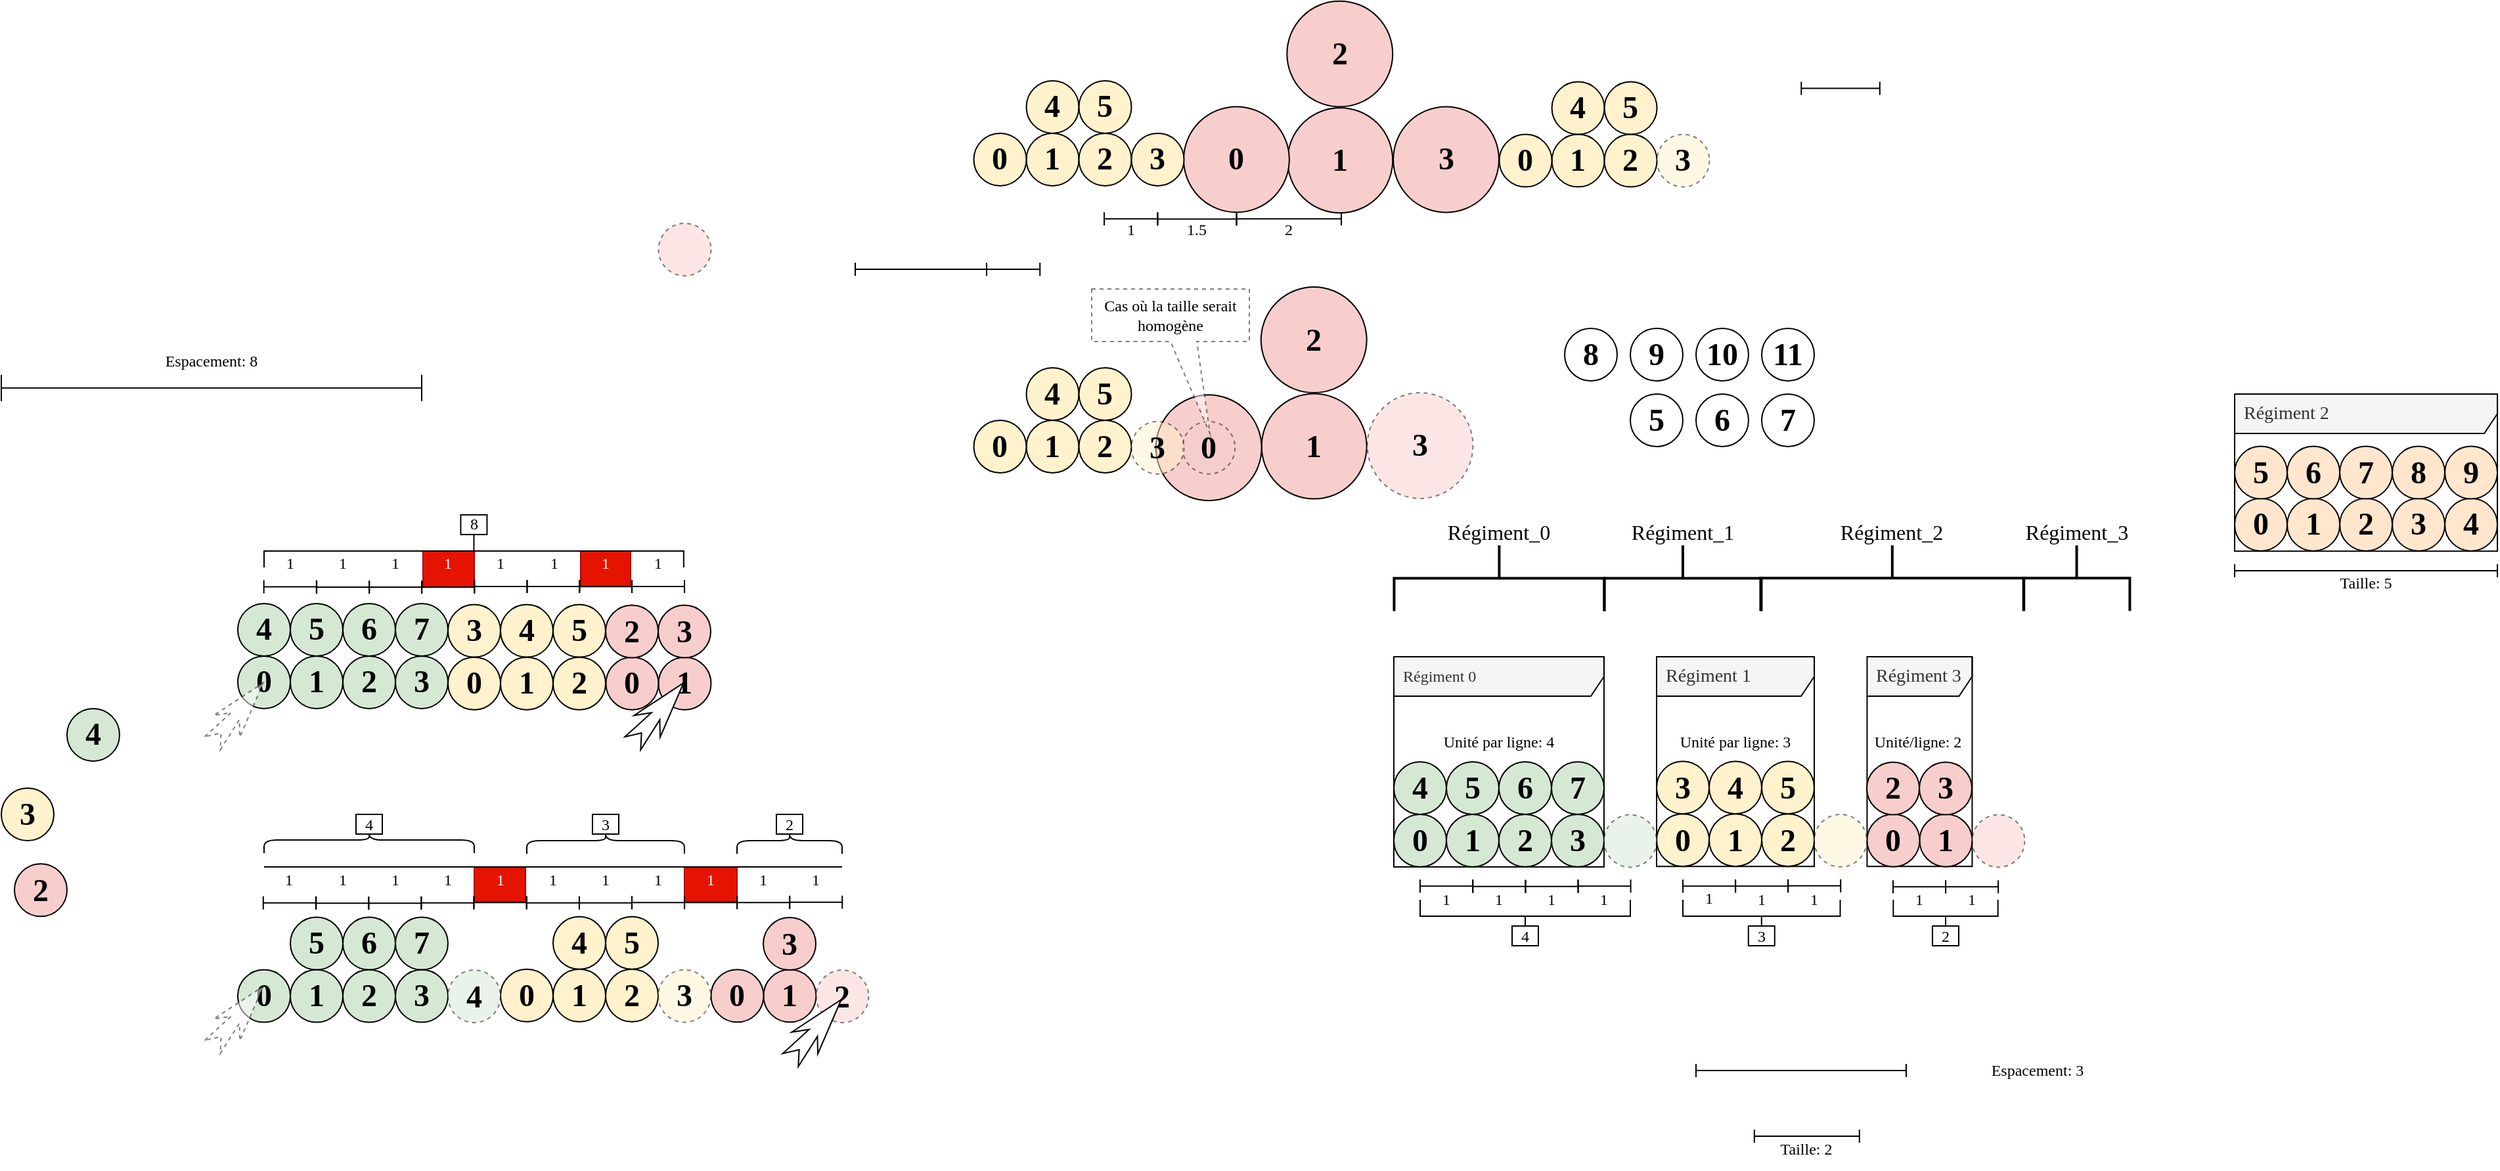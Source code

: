 <mxfile>
    <diagram id="yxOAPe7GlVXFEoh2QZEE" name="Page-1">
        <mxGraphModel dx="2545" dy="2754" grid="1" gridSize="10" guides="1" tooltips="1" connect="1" arrows="1" fold="1" page="1" pageScale="1" pageWidth="1920" pageHeight="1200" math="0" shadow="0">
            <root>
                <mxCell id="0"/>
                <mxCell id="52" value="Frame" style="" parent="0"/>
                <mxCell id="64" value="Régiment 0" style="shape=umlFrame;whiteSpace=wrap;html=1;width=250;height=30;boundedLbl=1;verticalAlign=middle;align=left;spacingLeft=5;fontFamily=Times New Roman;fontSize=12;strokeColor=#000000;fillColor=#f5f5f5;fontColor=#333333;" vertex="1" parent="52">
                    <mxGeometry x="-840.02" y="-720" width="160" height="160" as="geometry"/>
                </mxCell>
                <mxCell id="65" value="Régiment 1" style="shape=umlFrame;whiteSpace=wrap;html=1;width=250;height=30;boundedLbl=1;verticalAlign=middle;align=left;spacingLeft=5;fontFamily=Times New Roman;fontSize=14;strokeColor=#000000;fillColor=#f5f5f5;fontColor=#333333;" vertex="1" parent="52">
                    <mxGeometry x="-640" y="-720" width="120.02" height="159.63" as="geometry"/>
                </mxCell>
                <mxCell id="66" value="Régiment 2" style="shape=umlFrame;whiteSpace=wrap;html=1;width=250;height=30;boundedLbl=1;verticalAlign=middle;align=left;spacingLeft=5;fontFamily=Times New Roman;fontSize=14;strokeColor=#000000;fillColor=#f5f5f5;fontColor=#333333;" vertex="1" parent="52">
                    <mxGeometry x="-199.99" y="-920" width="200.01" height="119.63" as="geometry"/>
                </mxCell>
                <mxCell id="67" value="Régiment 3" style="shape=umlFrame;whiteSpace=wrap;html=1;width=250;height=30;boundedLbl=1;verticalAlign=middle;align=left;spacingLeft=5;fontFamily=Times New Roman;fontSize=14;strokeColor=#000000;fillColor=#f5f5f5;fontColor=#333333;" vertex="1" parent="52">
                    <mxGeometry x="-479.77" y="-720" width="80" height="159.63" as="geometry"/>
                </mxCell>
                <mxCell id="242" value="" style="rounded=0;whiteSpace=wrap;html=1;fontFamily=Times New Roman;fontSize=12;strokeColor=#B20000;strokeWidth=1;fillColor=#e51400;fontColor=#ffffff;" vertex="1" parent="52">
                    <mxGeometry x="-1579" y="-800.37" width="39" height="27" as="geometry"/>
                </mxCell>
                <mxCell id="243" value="" style="rounded=0;whiteSpace=wrap;html=1;fontFamily=Times New Roman;fontSize=12;strokeColor=#B20000;strokeWidth=1;fillColor=#e51400;fontColor=#ffffff;" vertex="1" parent="52">
                    <mxGeometry x="-1459" y="-800.37" width="38" height="27" as="geometry"/>
                </mxCell>
                <mxCell id="246" value="" style="rounded=0;whiteSpace=wrap;html=1;fontFamily=Times New Roman;fontSize=12;strokeColor=#B20000;strokeWidth=1;fillColor=#e51400;fontColor=#ffffff;" vertex="1" parent="52">
                    <mxGeometry x="-1540" y="-559.44" width="39" height="26" as="geometry"/>
                </mxCell>
                <mxCell id="247" value="" style="rounded=0;whiteSpace=wrap;html=1;fontFamily=Times New Roman;fontSize=12;strokeColor=#B20000;strokeWidth=1;fillColor=#e51400;fontColor=#ffffff;" vertex="1" parent="52">
                    <mxGeometry x="-1380" y="-559.44" width="40" height="26" as="geometry"/>
                </mxCell>
                <mxCell id="250" value="" style="shape=curlyBracket;whiteSpace=wrap;html=1;rounded=1;fontFamily=Times New Roman;fontSize=12;strokeColor=#000000;strokeWidth=1;rotation=90;" vertex="1" parent="52">
                    <mxGeometry x="-1630" y="-660.44" width="20" height="160" as="geometry"/>
                </mxCell>
                <mxCell id="1" style="locked=1;" parent="0"/>
                <mxCell id="3" value="1" style="ellipse;whiteSpace=wrap;html=1;aspect=fixed;fontSize=24;fontStyle=1;fillColor=#d5e8d4;fontFamily=Times New Roman;strokeColor=#000000;" parent="1" vertex="1">
                    <mxGeometry x="-800" y="-600" width="40" height="40" as="geometry"/>
                </mxCell>
                <mxCell id="4" value="2" style="ellipse;whiteSpace=wrap;html=1;aspect=fixed;fontSize=24;fontStyle=1;fillColor=#d5e8d4;fontFamily=Times New Roman;strokeColor=#000000;" parent="1" vertex="1">
                    <mxGeometry x="-760" y="-600" width="40" height="40" as="geometry"/>
                </mxCell>
                <mxCell id="5" value="3" style="ellipse;whiteSpace=wrap;html=1;aspect=fixed;fontSize=24;fontStyle=1;fillColor=#d5e8d4;fontFamily=Times New Roman;strokeColor=#000000;" parent="1" vertex="1">
                    <mxGeometry x="-720" y="-600" width="40" height="40" as="geometry"/>
                </mxCell>
                <mxCell id="6" value="4" style="ellipse;whiteSpace=wrap;html=1;aspect=fixed;fontSize=24;fontStyle=1;fillColor=#ffe6cc;fontFamily=Times New Roman;strokeColor=#000000;" parent="1" vertex="1">
                    <mxGeometry x="-39.98" y="-840.56" width="40" height="40" as="geometry"/>
                </mxCell>
                <mxCell id="7" value="5" style="ellipse;whiteSpace=wrap;html=1;aspect=fixed;fontSize=24;fontStyle=1;fillColor=none;fontFamily=Times New Roman;" parent="1" vertex="1">
                    <mxGeometry x="-660" y="-920" width="40" height="40" as="geometry"/>
                </mxCell>
                <mxCell id="8" value="6" style="ellipse;whiteSpace=wrap;html=1;aspect=fixed;fontSize=24;fontStyle=1;fillColor=none;fontFamily=Times New Roman;" parent="1" vertex="1">
                    <mxGeometry x="-610" y="-920" width="40" height="40" as="geometry"/>
                </mxCell>
                <mxCell id="9" value="7" style="ellipse;whiteSpace=wrap;html=1;aspect=fixed;fontSize=24;fontStyle=1;fillColor=none;fontFamily=Times New Roman;" parent="1" vertex="1">
                    <mxGeometry x="-560" y="-920" width="40" height="40" as="geometry"/>
                </mxCell>
                <mxCell id="10" value="0" style="ellipse;whiteSpace=wrap;html=1;aspect=fixed;fontSize=24;fontStyle=1;fillColor=#d5e8d4;fontFamily=Times New Roman;strokeColor=#000000;" parent="1" vertex="1">
                    <mxGeometry x="-840" y="-600" width="40" height="40" as="geometry"/>
                </mxCell>
                <mxCell id="11" value="8" style="ellipse;whiteSpace=wrap;html=1;aspect=fixed;fontSize=24;fontStyle=1;fillColor=none;fontFamily=Times New Roman;" parent="1" vertex="1">
                    <mxGeometry x="-710" y="-970" width="40" height="40" as="geometry"/>
                </mxCell>
                <mxCell id="12" value="9" style="ellipse;whiteSpace=wrap;html=1;aspect=fixed;fontSize=24;fontStyle=1;fillColor=none;fontFamily=Times New Roman;" parent="1" vertex="1">
                    <mxGeometry x="-660" y="-970" width="40" height="40" as="geometry"/>
                </mxCell>
                <mxCell id="13" value="10" style="ellipse;whiteSpace=wrap;html=1;aspect=fixed;fontSize=24;fontStyle=1;fillColor=none;fontFamily=Times New Roman;" parent="1" vertex="1">
                    <mxGeometry x="-610" y="-970" width="40" height="40" as="geometry"/>
                </mxCell>
                <mxCell id="14" value="11" style="ellipse;whiteSpace=wrap;html=1;aspect=fixed;fontSize=24;fontStyle=1;fillColor=none;fontFamily=Times New Roman;" parent="1" vertex="1">
                    <mxGeometry x="-560" y="-970" width="40" height="40" as="geometry"/>
                </mxCell>
                <mxCell id="15" value="1" style="ellipse;whiteSpace=wrap;html=1;aspect=fixed;fontSize=24;fontStyle=1;fillColor=#fff2cc;fontFamily=Times New Roman;strokeColor=#000000;" parent="1" vertex="1">
                    <mxGeometry x="-599.98" y="-600.37" width="40" height="40" as="geometry"/>
                </mxCell>
                <mxCell id="16" value="2" style="ellipse;whiteSpace=wrap;html=1;aspect=fixed;fontSize=24;fontStyle=1;fillColor=#fff2cc;fontFamily=Times New Roman;strokeColor=#000000;" parent="1" vertex="1">
                    <mxGeometry x="-559.98" y="-600.37" width="40" height="40" as="geometry"/>
                </mxCell>
                <mxCell id="17" value="0" style="ellipse;whiteSpace=wrap;html=1;aspect=fixed;fontSize=24;fontStyle=1;fillColor=#fff2cc;fontFamily=Times New Roman;strokeColor=#000000;" parent="1" vertex="1">
                    <mxGeometry x="-639.98" y="-600.37" width="40" height="40" as="geometry"/>
                </mxCell>
                <mxCell id="18" value="1" style="ellipse;whiteSpace=wrap;html=1;aspect=fixed;fontSize=24;fontStyle=1;fillColor=#ffe6cc;fontFamily=Times New Roman;strokeColor=#000000;" parent="1" vertex="1">
                    <mxGeometry x="-159.98" y="-840.56" width="40" height="40" as="geometry"/>
                </mxCell>
                <mxCell id="19" value="2" style="ellipse;whiteSpace=wrap;html=1;aspect=fixed;fontSize=24;fontStyle=1;fillColor=#ffe6cc;fontFamily=Times New Roman;strokeColor=#000000;" parent="1" vertex="1">
                    <mxGeometry x="-119.98" y="-840.56" width="40" height="40" as="geometry"/>
                </mxCell>
                <mxCell id="20" value="3" style="ellipse;whiteSpace=wrap;html=1;aspect=fixed;fontSize=24;fontStyle=1;fillColor=#ffe6cc;fontFamily=Times New Roman;strokeColor=#000000;" parent="1" vertex="1">
                    <mxGeometry x="-79.98" y="-840.56" width="40" height="40" as="geometry"/>
                </mxCell>
                <mxCell id="21" value="0" style="ellipse;whiteSpace=wrap;html=1;aspect=fixed;fontSize=24;fontStyle=1;fillColor=#ffe6cc;fontFamily=Times New Roman;strokeColor=#000000;" parent="1" vertex="1">
                    <mxGeometry x="-199.98" y="-840.56" width="40" height="40" as="geometry"/>
                </mxCell>
                <mxCell id="22" value="1" style="ellipse;whiteSpace=wrap;html=1;aspect=fixed;fontSize=24;fontStyle=1;fillColor=#f8cecc;fontFamily=Times New Roman;strokeColor=#000000;" parent="1" vertex="1">
                    <mxGeometry x="-439.77" y="-600.13" width="40" height="40" as="geometry"/>
                </mxCell>
                <mxCell id="23" value="0" style="ellipse;whiteSpace=wrap;html=1;aspect=fixed;fontSize=24;fontStyle=1;fillColor=#f8cecc;fontFamily=Times New Roman;strokeColor=#000000;" parent="1" vertex="1">
                    <mxGeometry x="-479.77" y="-600.13" width="40" height="40" as="geometry"/>
                </mxCell>
                <mxCell id="29" value="" style="strokeWidth=2;html=1;shape=mxgraph.flowchart.annotation_2;align=left;labelPosition=right;pointerEvents=1;rotation=90;" vertex="1" parent="1">
                    <mxGeometry x="-784.78" y="-859.81" width="50" height="160" as="geometry"/>
                </mxCell>
                <mxCell id="30" value="" style="strokeWidth=2;html=1;shape=mxgraph.flowchart.annotation_2;align=left;labelPosition=right;pointerEvents=1;rotation=90;" vertex="1" parent="1">
                    <mxGeometry x="-645.03" y="-839.56" width="50" height="119.5" as="geometry"/>
                </mxCell>
                <mxCell id="31" value="" style="strokeWidth=2;html=1;shape=mxgraph.flowchart.annotation_2;align=left;labelPosition=right;pointerEvents=1;rotation=90;" vertex="1" parent="1">
                    <mxGeometry x="-485.59" y="-880" width="50" height="200.37" as="geometry"/>
                </mxCell>
                <mxCell id="32" value="" style="strokeWidth=2;html=1;shape=mxgraph.flowchart.annotation_2;align=left;labelPosition=right;pointerEvents=1;rotation=90;" vertex="1" parent="1">
                    <mxGeometry x="-345.23" y="-820.26" width="50" height="80.88" as="geometry"/>
                </mxCell>
                <mxCell id="33" value="5" style="ellipse;whiteSpace=wrap;html=1;aspect=fixed;fontSize=24;fontStyle=1;fillColor=#d5e8d4;fontFamily=Times New Roman;strokeColor=#000000;" vertex="1" parent="1">
                    <mxGeometry x="-800" y="-640" width="40" height="40" as="geometry"/>
                </mxCell>
                <mxCell id="34" value="6" style="ellipse;whiteSpace=wrap;html=1;aspect=fixed;fontSize=24;fontStyle=1;fillColor=#d5e8d4;fontFamily=Times New Roman;strokeColor=#000000;" vertex="1" parent="1">
                    <mxGeometry x="-760" y="-640" width="40" height="40" as="geometry"/>
                </mxCell>
                <mxCell id="35" value="7" style="ellipse;whiteSpace=wrap;html=1;aspect=fixed;fontSize=24;fontStyle=1;fillColor=#d5e8d4;fontFamily=Times New Roman;strokeColor=#000000;" vertex="1" parent="1">
                    <mxGeometry x="-720" y="-640" width="40" height="40" as="geometry"/>
                </mxCell>
                <mxCell id="36" value="4" style="ellipse;whiteSpace=wrap;html=1;aspect=fixed;fontSize=24;fontStyle=1;fillColor=#d5e8d4;fontFamily=Times New Roman;strokeColor=#000000;" vertex="1" parent="1">
                    <mxGeometry x="-840" y="-640" width="40" height="40" as="geometry"/>
                </mxCell>
                <mxCell id="37" value="4" style="ellipse;whiteSpace=wrap;html=1;aspect=fixed;fontSize=24;fontStyle=1;fillColor=#fff2cc;fontFamily=Times New Roman;strokeColor=#000000;" vertex="1" parent="1">
                    <mxGeometry x="-600" y="-640.43" width="40" height="40" as="geometry"/>
                </mxCell>
                <mxCell id="38" value="5" style="ellipse;whiteSpace=wrap;html=1;aspect=fixed;fontSize=24;fontStyle=1;fillColor=#fff2cc;fontFamily=Times New Roman;strokeColor=#000000;" vertex="1" parent="1">
                    <mxGeometry x="-560" y="-640.43" width="40" height="40" as="geometry"/>
                </mxCell>
                <mxCell id="39" value="3" style="ellipse;whiteSpace=wrap;html=1;aspect=fixed;fontSize=24;fontStyle=1;fillColor=#fff2cc;fontFamily=Times New Roman;strokeColor=#000000;" vertex="1" parent="1">
                    <mxGeometry x="-640" y="-640.43" width="40" height="40" as="geometry"/>
                </mxCell>
                <mxCell id="40" value="9" style="ellipse;whiteSpace=wrap;html=1;aspect=fixed;fontSize=24;fontStyle=1;fillColor=#ffe6cc;fontFamily=Times New Roman;strokeColor=#000000;" vertex="1" parent="1">
                    <mxGeometry x="-39.98" y="-880.19" width="40" height="40" as="geometry"/>
                </mxCell>
                <mxCell id="41" value="6" style="ellipse;whiteSpace=wrap;html=1;aspect=fixed;fontSize=24;fontStyle=1;fillColor=#ffe6cc;fontFamily=Times New Roman;strokeColor=#000000;" vertex="1" parent="1">
                    <mxGeometry x="-159.98" y="-880.19" width="40" height="40" as="geometry"/>
                </mxCell>
                <mxCell id="42" value="7" style="ellipse;whiteSpace=wrap;html=1;aspect=fixed;fontSize=24;fontStyle=1;fillColor=#ffe6cc;fontFamily=Times New Roman;strokeColor=#000000;" vertex="1" parent="1">
                    <mxGeometry x="-119.98" y="-880.19" width="40" height="40" as="geometry"/>
                </mxCell>
                <mxCell id="43" value="8" style="ellipse;whiteSpace=wrap;html=1;aspect=fixed;fontSize=24;fontStyle=1;fillColor=#ffe6cc;fontFamily=Times New Roman;strokeColor=#000000;" vertex="1" parent="1">
                    <mxGeometry x="-79.98" y="-880.19" width="40" height="40" as="geometry"/>
                </mxCell>
                <mxCell id="44" value="5" style="ellipse;whiteSpace=wrap;html=1;aspect=fixed;fontSize=24;fontStyle=1;fillColor=#ffe6cc;fontFamily=Times New Roman;strokeColor=#000000;" vertex="1" parent="1">
                    <mxGeometry x="-199.98" y="-880.19" width="40" height="40" as="geometry"/>
                </mxCell>
                <mxCell id="45" value="3" style="ellipse;whiteSpace=wrap;html=1;aspect=fixed;fontSize=24;fontStyle=1;fillColor=#f8cecc;fontFamily=Times New Roman;strokeColor=#000000;" vertex="1" parent="1">
                    <mxGeometry x="-439.99" y="-639.76" width="40" height="40" as="geometry"/>
                </mxCell>
                <mxCell id="46" value="2" style="ellipse;whiteSpace=wrap;html=1;aspect=fixed;fontSize=24;fontStyle=1;fillColor=#f8cecc;fontFamily=Times New Roman;strokeColor=#000000;" vertex="1" parent="1">
                    <mxGeometry x="-479.99" y="-639.76" width="40" height="40" as="geometry"/>
                </mxCell>
                <mxCell id="47" value="Régiment_1" style="text;html=1;strokeColor=none;fillColor=none;align=center;verticalAlign=middle;whiteSpace=wrap;rounded=0;fontFamily=Times New Roman;fontSize=16;" vertex="1" parent="1">
                    <mxGeometry x="-660.03" y="-829.63" width="80" height="30" as="geometry"/>
                </mxCell>
                <mxCell id="48" value="Régiment_2" style="text;html=1;strokeColor=none;fillColor=none;align=center;verticalAlign=middle;whiteSpace=wrap;rounded=0;fontFamily=Times New Roman;fontSize=16;" vertex="1" parent="1">
                    <mxGeometry x="-500.59" y="-829.63" width="80" height="30" as="geometry"/>
                </mxCell>
                <mxCell id="49" value="Régiment_3" style="text;html=1;strokeColor=none;fillColor=none;align=center;verticalAlign=middle;whiteSpace=wrap;rounded=0;fontFamily=Times New Roman;fontSize=16;" vertex="1" parent="1">
                    <mxGeometry x="-360" y="-829.63" width="80" height="30" as="geometry"/>
                </mxCell>
                <mxCell id="50" value="Régiment_0" style="text;html=1;strokeColor=none;fillColor=none;align=center;verticalAlign=middle;whiteSpace=wrap;rounded=0;fontFamily=Times New Roman;fontSize=16;" vertex="1" parent="1">
                    <mxGeometry x="-799.78" y="-829.63" width="80" height="30" as="geometry"/>
                </mxCell>
                <mxCell id="56" value="" style="shape=crossbar;whiteSpace=wrap;html=1;rounded=1;fontFamily=Times New Roman;fontSize=14;strokeColor=#000000;" vertex="1" parent="1">
                    <mxGeometry x="-610" y="-410" width="160" height="10" as="geometry"/>
                </mxCell>
                <mxCell id="58" value="" style="shape=crossbar;whiteSpace=wrap;html=1;rounded=1;fontFamily=Times New Roman;fontSize=14;strokeColor=#000000;" vertex="1" parent="1">
                    <mxGeometry x="-200" y="-790.56" width="200.02" height="10" as="geometry"/>
                </mxCell>
                <mxCell id="59" value="" style="shape=crossbar;whiteSpace=wrap;html=1;rounded=1;fontFamily=Times New Roman;fontSize=14;strokeColor=#000000;" vertex="1" parent="1">
                    <mxGeometry x="-565.59" y="-360" width="80" height="10" as="geometry"/>
                </mxCell>
                <mxCell id="60" value="Unité par ligne: 4" style="text;html=1;strokeColor=none;fillColor=none;align=center;verticalAlign=middle;whiteSpace=wrap;rounded=0;fontFamily=Times New Roman;fontSize=12;" vertex="1" parent="1">
                    <mxGeometry x="-804.78" y="-670.43" width="90" height="30" as="geometry"/>
                </mxCell>
                <mxCell id="61" value="Espacement: 3" style="text;html=1;strokeColor=none;fillColor=none;align=center;verticalAlign=middle;whiteSpace=wrap;rounded=0;fontFamily=Times New Roman;fontSize=12;" vertex="1" parent="1">
                    <mxGeometry x="-389.96" y="-420" width="80" height="30" as="geometry"/>
                </mxCell>
                <mxCell id="62" value="Taille: 5" style="text;html=1;strokeColor=none;fillColor=none;align=center;verticalAlign=middle;whiteSpace=wrap;rounded=0;fontFamily=Times New Roman;fontSize=12;" vertex="1" parent="1">
                    <mxGeometry x="-139.98" y="-790.56" width="80" height="30" as="geometry"/>
                </mxCell>
                <mxCell id="63" value="Taille: 2" style="text;html=1;strokeColor=none;fillColor=none;align=center;verticalAlign=middle;whiteSpace=wrap;rounded=0;fontFamily=Times New Roman;fontSize=12;" vertex="1" parent="1">
                    <mxGeometry x="-565.82" y="-360" width="80" height="30" as="geometry"/>
                </mxCell>
                <mxCell id="68" value="" style="ellipse;whiteSpace=wrap;html=1;aspect=fixed;fontSize=24;fontStyle=1;fillColor=#d5e8d4;fontFamily=Times New Roman;strokeColor=#000000;dashed=1;opacity=50;" vertex="1" parent="1">
                    <mxGeometry x="-680" y="-599.76" width="40" height="40" as="geometry"/>
                </mxCell>
                <mxCell id="69" value="" style="shape=crossbar;whiteSpace=wrap;html=1;rounded=1;fontFamily=Times New Roman;fontSize=14;strokeColor=#000000;" vertex="1" parent="1">
                    <mxGeometry x="-820.03" y="-550.37" width="40.03" height="10" as="geometry"/>
                </mxCell>
                <mxCell id="70" value="" style="shape=crossbar;whiteSpace=wrap;html=1;rounded=1;fontFamily=Times New Roman;fontSize=14;strokeColor=#000000;" vertex="1" parent="1">
                    <mxGeometry x="-779.8" y="-550.13" width="40.03" height="10" as="geometry"/>
                </mxCell>
                <mxCell id="71" value="" style="shape=crossbar;whiteSpace=wrap;html=1;rounded=1;fontFamily=Times New Roman;fontSize=14;strokeColor=#000000;" vertex="1" parent="1">
                    <mxGeometry x="-739.77" y="-550.13" width="40.03" height="10" as="geometry"/>
                </mxCell>
                <mxCell id="72" value="" style="shape=crossbar;whiteSpace=wrap;html=1;rounded=1;fontFamily=Times New Roman;fontSize=14;strokeColor=#000000;" vertex="1" parent="1">
                    <mxGeometry x="-699.74" y="-550.37" width="40.03" height="10" as="geometry"/>
                </mxCell>
                <mxCell id="73" value="1" style="text;html=1;strokeColor=none;fillColor=none;align=center;verticalAlign=middle;whiteSpace=wrap;rounded=0;fontFamily=Times New Roman;fontSize=12;" vertex="1" parent="1">
                    <mxGeometry x="-809.78" y="-550.13" width="20" height="30" as="geometry"/>
                </mxCell>
                <mxCell id="74" value="1" style="text;html=1;strokeColor=none;fillColor=none;align=center;verticalAlign=middle;whiteSpace=wrap;rounded=0;fontFamily=Times New Roman;fontSize=12;" vertex="1" parent="1">
                    <mxGeometry x="-769.78" y="-550.37" width="20" height="30" as="geometry"/>
                </mxCell>
                <mxCell id="75" value="1" style="text;html=1;strokeColor=none;fillColor=none;align=center;verticalAlign=middle;whiteSpace=wrap;rounded=0;fontFamily=Times New Roman;fontSize=12;" vertex="1" parent="1">
                    <mxGeometry x="-729.76" y="-550.13" width="20" height="30" as="geometry"/>
                </mxCell>
                <mxCell id="76" value="1" style="text;html=1;strokeColor=none;fillColor=none;align=center;verticalAlign=middle;whiteSpace=wrap;rounded=0;fontFamily=Times New Roman;fontSize=12;" vertex="1" parent="1">
                    <mxGeometry x="-690" y="-550.13" width="20" height="30" as="geometry"/>
                </mxCell>
                <mxCell id="77" value="Unité par ligne: 3" style="text;html=1;strokeColor=none;fillColor=none;align=center;verticalAlign=middle;whiteSpace=wrap;rounded=0;fontFamily=Times New Roman;fontSize=12;" vertex="1" parent="1">
                    <mxGeometry x="-624.98" y="-670.43" width="90" height="30" as="geometry"/>
                </mxCell>
                <mxCell id="78" value="" style="shape=crossbar;whiteSpace=wrap;html=1;rounded=1;fontFamily=Times New Roman;fontSize=14;strokeColor=#000000;" vertex="1" parent="1">
                    <mxGeometry x="-619.98" y="-550.37" width="40.03" height="10" as="geometry"/>
                </mxCell>
                <mxCell id="79" value="" style="shape=crossbar;whiteSpace=wrap;html=1;rounded=1;fontFamily=Times New Roman;fontSize=14;strokeColor=#000000;" vertex="1" parent="1">
                    <mxGeometry x="-579.95" y="-550.37" width="40.03" height="10" as="geometry"/>
                </mxCell>
                <mxCell id="80" value="" style="shape=crossbar;whiteSpace=wrap;html=1;rounded=1;fontFamily=Times New Roman;fontSize=14;strokeColor=#000000;" vertex="1" parent="1">
                    <mxGeometry x="-539.92" y="-550.61" width="40.03" height="10" as="geometry"/>
                </mxCell>
                <mxCell id="81" value="1" style="text;html=1;strokeColor=none;fillColor=none;align=center;verticalAlign=middle;whiteSpace=wrap;rounded=0;fontFamily=Times New Roman;fontSize=12;" vertex="1" parent="1">
                    <mxGeometry x="-609.96" y="-550.61" width="20" height="30" as="geometry"/>
                </mxCell>
                <mxCell id="82" value="1" style="text;html=1;strokeColor=none;fillColor=none;align=center;verticalAlign=middle;whiteSpace=wrap;rounded=0;fontFamily=Times New Roman;fontSize=12;" vertex="1" parent="1">
                    <mxGeometry x="-569.94" y="-550.37" width="20" height="30" as="geometry"/>
                </mxCell>
                <mxCell id="83" value="1" style="text;html=1;strokeColor=none;fillColor=none;align=center;verticalAlign=middle;whiteSpace=wrap;rounded=0;fontFamily=Times New Roman;fontSize=12;" vertex="1" parent="1">
                    <mxGeometry x="-530.18" y="-550.37" width="20" height="30" as="geometry"/>
                </mxCell>
                <mxCell id="84" value="" style="ellipse;whiteSpace=wrap;html=1;aspect=fixed;fontSize=24;fontStyle=1;fillColor=#fff2cc;fontFamily=Times New Roman;strokeColor=#000000;dashed=1;opacity=50;" vertex="1" parent="1">
                    <mxGeometry x="-519.98" y="-600" width="40" height="40" as="geometry"/>
                </mxCell>
                <mxCell id="85" value="Unité/ligne: 2" style="text;html=1;strokeColor=none;fillColor=none;align=center;verticalAlign=middle;whiteSpace=wrap;rounded=0;fontFamily=Times New Roman;fontSize=12;" vertex="1" parent="1">
                    <mxGeometry x="-485.59" y="-669.76" width="90" height="30" as="geometry"/>
                </mxCell>
                <mxCell id="86" value="" style="ellipse;whiteSpace=wrap;html=1;aspect=fixed;fontSize=24;fontStyle=1;fillColor=#f8cecc;fontFamily=Times New Roman;strokeColor=#000000;dashed=1;opacity=50;" vertex="1" parent="1">
                    <mxGeometry x="-399.77" y="-599.76" width="40" height="40" as="geometry"/>
                </mxCell>
                <mxCell id="87" value="" style="shape=crossbar;whiteSpace=wrap;html=1;rounded=1;fontFamily=Times New Roman;fontSize=14;strokeColor=#000000;" vertex="1" parent="1">
                    <mxGeometry x="-460" y="-549.89" width="40.03" height="10" as="geometry"/>
                </mxCell>
                <mxCell id="88" value="" style="shape=crossbar;whiteSpace=wrap;html=1;rounded=1;fontFamily=Times New Roman;fontSize=14;strokeColor=#000000;" vertex="1" parent="1">
                    <mxGeometry x="-419.97" y="-549.89" width="40.03" height="10" as="geometry"/>
                </mxCell>
                <mxCell id="90" value="1" style="text;html=1;strokeColor=none;fillColor=none;align=center;verticalAlign=middle;whiteSpace=wrap;rounded=0;fontFamily=Times New Roman;fontSize=12;" vertex="1" parent="1">
                    <mxGeometry x="-449.98" y="-550.13" width="20" height="30" as="geometry"/>
                </mxCell>
                <mxCell id="91" value="1" style="text;html=1;strokeColor=none;fillColor=none;align=center;verticalAlign=middle;whiteSpace=wrap;rounded=0;fontFamily=Times New Roman;fontSize=12;" vertex="1" parent="1">
                    <mxGeometry x="-409.96" y="-549.89" width="20" height="30" as="geometry"/>
                </mxCell>
                <mxCell id="95" value="" style="edgeStyle=none;html=1;fontFamily=Times New Roman;fontSize=12;endArrow=none;endFill=0;" edge="1" parent="1" source="93" target="94">
                    <mxGeometry relative="1" as="geometry"/>
                </mxCell>
                <mxCell id="93" value="" style="strokeWidth=1;html=1;shape=mxgraph.flowchart.annotation_2;align=left;labelPosition=right;pointerEvents=1;rotation=-90;" vertex="1" parent="1">
                    <mxGeometry x="-752.5" y="-602.5" width="25" height="160" as="geometry"/>
                </mxCell>
                <mxCell id="94" value="4" style="whiteSpace=wrap;html=1;align=center;fillColor=rgb(255, 255, 255);strokeColor=rgb(0, 0, 0);fontColor=rgb(0, 0, 0);strokeWidth=1;fontFamily=Times New Roman;" vertex="1" parent="1">
                    <mxGeometry x="-750" y="-515" width="20" height="15" as="geometry"/>
                </mxCell>
                <mxCell id="96" value="" style="edgeStyle=none;html=1;fontFamily=Times New Roman;fontSize=12;endArrow=none;endFill=0;" edge="1" parent="1" source="97" target="98">
                    <mxGeometry relative="1" as="geometry"/>
                </mxCell>
                <mxCell id="97" value="" style="strokeWidth=1;html=1;shape=mxgraph.flowchart.annotation_2;align=left;labelPosition=right;pointerEvents=1;rotation=-90;" vertex="1" parent="1">
                    <mxGeometry x="-572.61" y="-582.37" width="25" height="119.75" as="geometry"/>
                </mxCell>
                <mxCell id="98" value="3" style="whiteSpace=wrap;html=1;align=center;fillColor=rgb(255, 255, 255);strokeColor=rgb(0, 0, 0);fontColor=rgb(0, 0, 0);strokeWidth=1;fontFamily=Times New Roman;" vertex="1" parent="1">
                    <mxGeometry x="-570.11" y="-515" width="20" height="15" as="geometry"/>
                </mxCell>
                <mxCell id="100" value="" style="edgeStyle=none;html=1;fontFamily=Times New Roman;fontSize=12;endArrow=none;endFill=0;" edge="1" parent="1" source="101" target="102">
                    <mxGeometry relative="1" as="geometry"/>
                </mxCell>
                <mxCell id="101" value="" style="strokeWidth=1;html=1;shape=mxgraph.flowchart.annotation_2;align=left;labelPosition=right;pointerEvents=1;rotation=-90;" vertex="1" parent="1">
                    <mxGeometry x="-432.5" y="-562.33" width="25" height="79.68" as="geometry"/>
                </mxCell>
                <mxCell id="102" value="2" style="whiteSpace=wrap;html=1;align=center;fillColor=rgb(255, 255, 255);strokeColor=rgb(0, 0, 0);fontColor=rgb(0, 0, 0);strokeWidth=1;fontFamily=Times New Roman;" vertex="1" parent="1">
                    <mxGeometry x="-430.0" y="-515" width="20" height="15" as="geometry"/>
                </mxCell>
                <mxCell id="103" value="1" style="ellipse;whiteSpace=wrap;html=1;aspect=fixed;fontSize=24;fontStyle=1;fillColor=#d5e8d4;fontFamily=Times New Roman;strokeColor=#000000;" vertex="1" parent="1">
                    <mxGeometry x="-1680" y="-481.71" width="40" height="40" as="geometry"/>
                </mxCell>
                <mxCell id="104" value="2" style="ellipse;whiteSpace=wrap;html=1;aspect=fixed;fontSize=24;fontStyle=1;fillColor=#d5e8d4;fontFamily=Times New Roman;strokeColor=#000000;" vertex="1" parent="1">
                    <mxGeometry x="-1640" y="-481.71" width="40" height="40" as="geometry"/>
                </mxCell>
                <mxCell id="105" value="3" style="ellipse;whiteSpace=wrap;html=1;aspect=fixed;fontSize=24;fontStyle=1;fillColor=#d5e8d4;fontFamily=Times New Roman;strokeColor=#000000;" vertex="1" parent="1">
                    <mxGeometry x="-1600" y="-481.71" width="40" height="40" as="geometry"/>
                </mxCell>
                <mxCell id="106" value="0" style="ellipse;whiteSpace=wrap;html=1;aspect=fixed;fontSize=24;fontStyle=1;fillColor=#d5e8d4;fontFamily=Times New Roman;strokeColor=#000000;" vertex="1" parent="1">
                    <mxGeometry x="-1720" y="-481.71" width="40" height="40" as="geometry"/>
                </mxCell>
                <mxCell id="107" value="1" style="ellipse;whiteSpace=wrap;html=1;aspect=fixed;fontSize=24;fontStyle=1;fillColor=#fff2cc;fontFamily=Times New Roman;strokeColor=#000000;" vertex="1" parent="1">
                    <mxGeometry x="-1479.98" y="-482.08" width="40" height="40" as="geometry"/>
                </mxCell>
                <mxCell id="108" value="2" style="ellipse;whiteSpace=wrap;html=1;aspect=fixed;fontSize=24;fontStyle=1;fillColor=#fff2cc;fontFamily=Times New Roman;strokeColor=#000000;" vertex="1" parent="1">
                    <mxGeometry x="-1439.98" y="-482.08" width="40" height="40" as="geometry"/>
                </mxCell>
                <mxCell id="109" value="0" style="ellipse;whiteSpace=wrap;html=1;aspect=fixed;fontSize=24;fontStyle=1;fillColor=#fff2cc;fontFamily=Times New Roman;strokeColor=#000000;" vertex="1" parent="1">
                    <mxGeometry x="-1519.98" y="-482.08" width="40" height="40" as="geometry"/>
                </mxCell>
                <mxCell id="110" value="1" style="ellipse;whiteSpace=wrap;html=1;aspect=fixed;fontSize=24;fontStyle=1;fillColor=#f8cecc;fontFamily=Times New Roman;strokeColor=#000000;" vertex="1" parent="1">
                    <mxGeometry x="-1319.77" y="-481.84" width="40" height="40" as="geometry"/>
                </mxCell>
                <mxCell id="111" value="0" style="ellipse;whiteSpace=wrap;html=1;aspect=fixed;fontSize=24;fontStyle=1;fillColor=#f8cecc;fontFamily=Times New Roman;strokeColor=#000000;" vertex="1" parent="1">
                    <mxGeometry x="-1359.77" y="-481.84" width="40" height="40" as="geometry"/>
                </mxCell>
                <mxCell id="112" value="5" style="ellipse;whiteSpace=wrap;html=1;aspect=fixed;fontSize=24;fontStyle=1;fillColor=#d5e8d4;fontFamily=Times New Roman;strokeColor=#000000;" vertex="1" parent="1">
                    <mxGeometry x="-1680" y="-521.71" width="40" height="40" as="geometry"/>
                </mxCell>
                <mxCell id="113" value="6" style="ellipse;whiteSpace=wrap;html=1;aspect=fixed;fontSize=24;fontStyle=1;fillColor=#d5e8d4;fontFamily=Times New Roman;strokeColor=#000000;" vertex="1" parent="1">
                    <mxGeometry x="-1640" y="-521.71" width="40" height="40" as="geometry"/>
                </mxCell>
                <mxCell id="114" value="7" style="ellipse;whiteSpace=wrap;html=1;aspect=fixed;fontSize=24;fontStyle=1;fillColor=#d5e8d4;fontFamily=Times New Roman;strokeColor=#000000;" vertex="1" parent="1">
                    <mxGeometry x="-1600" y="-521.71" width="40" height="40" as="geometry"/>
                </mxCell>
                <mxCell id="115" value="4" style="ellipse;whiteSpace=wrap;html=1;aspect=fixed;fontSize=24;fontStyle=1;fillColor=#d5e8d4;fontFamily=Times New Roman;strokeColor=#000000;" vertex="1" parent="1">
                    <mxGeometry x="-1850" y="-680.56" width="40" height="40" as="geometry"/>
                </mxCell>
                <mxCell id="116" value="4" style="ellipse;whiteSpace=wrap;html=1;aspect=fixed;fontSize=24;fontStyle=1;fillColor=#fff2cc;fontFamily=Times New Roman;strokeColor=#000000;" vertex="1" parent="1">
                    <mxGeometry x="-1480" y="-522.14" width="40" height="40" as="geometry"/>
                </mxCell>
                <mxCell id="117" value="5" style="ellipse;whiteSpace=wrap;html=1;aspect=fixed;fontSize=24;fontStyle=1;fillColor=#fff2cc;fontFamily=Times New Roman;strokeColor=#000000;" vertex="1" parent="1">
                    <mxGeometry x="-1440" y="-522.14" width="40" height="40" as="geometry"/>
                </mxCell>
                <mxCell id="118" value="3" style="ellipse;whiteSpace=wrap;html=1;aspect=fixed;fontSize=24;fontStyle=1;fillColor=#fff2cc;fontFamily=Times New Roman;strokeColor=#000000;" vertex="1" parent="1">
                    <mxGeometry x="-1900" y="-620" width="40" height="40" as="geometry"/>
                </mxCell>
                <mxCell id="119" value="3" style="ellipse;whiteSpace=wrap;html=1;aspect=fixed;fontSize=24;fontStyle=1;fillColor=#f8cecc;fontFamily=Times New Roman;strokeColor=#000000;" vertex="1" parent="1">
                    <mxGeometry x="-1319.99" y="-521.47" width="40" height="40" as="geometry"/>
                </mxCell>
                <mxCell id="120" value="2" style="ellipse;whiteSpace=wrap;html=1;aspect=fixed;fontSize=24;fontStyle=1;fillColor=#f8cecc;fontFamily=Times New Roman;strokeColor=#000000;" vertex="1" parent="1">
                    <mxGeometry x="-1890" y="-562.33" width="40" height="40" as="geometry"/>
                </mxCell>
                <mxCell id="121" value="4" style="ellipse;whiteSpace=wrap;html=1;aspect=fixed;fontSize=24;fontStyle=1;fillColor=#d5e8d4;fontFamily=Times New Roman;strokeColor=#000000;dashed=1;opacity=50;" vertex="1" parent="1">
                    <mxGeometry x="-1560" y="-481.47" width="40" height="40" as="geometry"/>
                </mxCell>
                <mxCell id="122" value="3" style="ellipse;whiteSpace=wrap;html=1;aspect=fixed;fontSize=24;fontStyle=1;fillColor=#fff2cc;fontFamily=Times New Roman;strokeColor=#000000;dashed=1;opacity=50;" vertex="1" parent="1">
                    <mxGeometry x="-1399.98" y="-481.71" width="40" height="40" as="geometry"/>
                </mxCell>
                <mxCell id="123" value="2" style="ellipse;whiteSpace=wrap;html=1;aspect=fixed;fontSize=24;fontStyle=1;fillColor=#f8cecc;fontFamily=Times New Roman;strokeColor=#000000;dashed=1;opacity=50;" vertex="1" parent="1">
                    <mxGeometry x="-1279.77" y="-481.47" width="40" height="40" as="geometry"/>
                </mxCell>
                <mxCell id="124" value="1" style="ellipse;whiteSpace=wrap;html=1;aspect=fixed;fontSize=24;fontStyle=1;fillColor=#d5e8d4;fontFamily=Times New Roman;strokeColor=#000000;" vertex="1" parent="1">
                    <mxGeometry x="-1680" y="-720.56" width="40" height="40" as="geometry"/>
                </mxCell>
                <mxCell id="125" value="2" style="ellipse;whiteSpace=wrap;html=1;aspect=fixed;fontSize=24;fontStyle=1;fillColor=#d5e8d4;fontFamily=Times New Roman;strokeColor=#000000;" vertex="1" parent="1">
                    <mxGeometry x="-1640" y="-720.56" width="40" height="40" as="geometry"/>
                </mxCell>
                <mxCell id="126" value="3" style="ellipse;whiteSpace=wrap;html=1;aspect=fixed;fontSize=24;fontStyle=1;fillColor=#d5e8d4;fontFamily=Times New Roman;strokeColor=#000000;" vertex="1" parent="1">
                    <mxGeometry x="-1600" y="-720.56" width="40" height="40" as="geometry"/>
                </mxCell>
                <mxCell id="127" value="0" style="ellipse;whiteSpace=wrap;html=1;aspect=fixed;fontSize=24;fontStyle=1;fillColor=#d5e8d4;fontFamily=Times New Roman;strokeColor=#000000;" vertex="1" parent="1">
                    <mxGeometry x="-1720" y="-720.56" width="40" height="40" as="geometry"/>
                </mxCell>
                <mxCell id="128" value="5" style="ellipse;whiteSpace=wrap;html=1;aspect=fixed;fontSize=24;fontStyle=1;fillColor=#d5e8d4;fontFamily=Times New Roman;strokeColor=#000000;" vertex="1" parent="1">
                    <mxGeometry x="-1680" y="-760.56" width="40" height="40" as="geometry"/>
                </mxCell>
                <mxCell id="129" value="6" style="ellipse;whiteSpace=wrap;html=1;aspect=fixed;fontSize=24;fontStyle=1;fillColor=#d5e8d4;fontFamily=Times New Roman;strokeColor=#000000;" vertex="1" parent="1">
                    <mxGeometry x="-1640" y="-760.56" width="40" height="40" as="geometry"/>
                </mxCell>
                <mxCell id="130" value="7" style="ellipse;whiteSpace=wrap;html=1;aspect=fixed;fontSize=24;fontStyle=1;fillColor=#d5e8d4;fontFamily=Times New Roman;strokeColor=#000000;" vertex="1" parent="1">
                    <mxGeometry x="-1600" y="-760.56" width="40" height="40" as="geometry"/>
                </mxCell>
                <mxCell id="131" value="4" style="ellipse;whiteSpace=wrap;html=1;aspect=fixed;fontSize=24;fontStyle=1;fillColor=#d5e8d4;fontFamily=Times New Roman;strokeColor=#000000;" vertex="1" parent="1">
                    <mxGeometry x="-1720" y="-760.56" width="40" height="40" as="geometry"/>
                </mxCell>
                <mxCell id="132" value="1" style="ellipse;whiteSpace=wrap;html=1;aspect=fixed;fontSize=24;fontStyle=1;fillColor=#fff2cc;fontFamily=Times New Roman;strokeColor=#000000;" vertex="1" parent="1">
                    <mxGeometry x="-1520" y="-719.63" width="40" height="40" as="geometry"/>
                </mxCell>
                <mxCell id="133" value="2" style="ellipse;whiteSpace=wrap;html=1;aspect=fixed;fontSize=24;fontStyle=1;fillColor=#fff2cc;fontFamily=Times New Roman;strokeColor=#000000;" vertex="1" parent="1">
                    <mxGeometry x="-1480" y="-719.63" width="40" height="40" as="geometry"/>
                </mxCell>
                <mxCell id="134" value="0" style="ellipse;whiteSpace=wrap;html=1;aspect=fixed;fontSize=24;fontStyle=1;fillColor=#fff2cc;fontFamily=Times New Roman;strokeColor=#000000;" vertex="1" parent="1">
                    <mxGeometry x="-1560" y="-719.63" width="40" height="40" as="geometry"/>
                </mxCell>
                <mxCell id="135" value="4" style="ellipse;whiteSpace=wrap;html=1;aspect=fixed;fontSize=24;fontStyle=1;fillColor=#fff2cc;fontFamily=Times New Roman;strokeColor=#000000;" vertex="1" parent="1">
                    <mxGeometry x="-1520.02" y="-759.69" width="40" height="40" as="geometry"/>
                </mxCell>
                <mxCell id="136" value="5" style="ellipse;whiteSpace=wrap;html=1;aspect=fixed;fontSize=24;fontStyle=1;fillColor=#fff2cc;fontFamily=Times New Roman;strokeColor=#000000;" vertex="1" parent="1">
                    <mxGeometry x="-1480.02" y="-759.69" width="40" height="40" as="geometry"/>
                </mxCell>
                <mxCell id="137" value="3" style="ellipse;whiteSpace=wrap;html=1;aspect=fixed;fontSize=24;fontStyle=1;fillColor=#fff2cc;fontFamily=Times New Roman;strokeColor=#000000;" vertex="1" parent="1">
                    <mxGeometry x="-1560.02" y="-759.69" width="40" height="40" as="geometry"/>
                </mxCell>
                <mxCell id="138" value="1" style="ellipse;whiteSpace=wrap;html=1;aspect=fixed;fontSize=24;fontStyle=1;fillColor=#f8cecc;fontFamily=Times New Roman;strokeColor=#000000;" vertex="1" parent="1">
                    <mxGeometry x="-1399.76" y="-719.63" width="40" height="40" as="geometry"/>
                </mxCell>
                <mxCell id="139" value="0" style="ellipse;whiteSpace=wrap;html=1;aspect=fixed;fontSize=24;fontStyle=1;fillColor=#f8cecc;fontFamily=Times New Roman;strokeColor=#000000;" vertex="1" parent="1">
                    <mxGeometry x="-1439.76" y="-719.63" width="40" height="40" as="geometry"/>
                </mxCell>
                <mxCell id="140" value="3" style="ellipse;whiteSpace=wrap;html=1;aspect=fixed;fontSize=24;fontStyle=1;fillColor=#f8cecc;fontFamily=Times New Roman;strokeColor=#000000;" vertex="1" parent="1">
                    <mxGeometry x="-1399.98" y="-759.26" width="40" height="40" as="geometry"/>
                </mxCell>
                <mxCell id="141" value="2" style="ellipse;whiteSpace=wrap;html=1;aspect=fixed;fontSize=24;fontStyle=1;fillColor=#f8cecc;fontFamily=Times New Roman;strokeColor=#000000;" vertex="1" parent="1">
                    <mxGeometry x="-1439.98" y="-759.26" width="40" height="40" as="geometry"/>
                </mxCell>
                <mxCell id="142" value="" style="html=1;shadow=0;dashed=1;align=center;verticalAlign=middle;shape=mxgraph.arrows2.stylisedArrow;dy=0.68;dx=33.04;notch=10.28;feather=0.4;rotation=-50;opacity=50;" vertex="1" parent="1">
                    <mxGeometry x="-1750" y="-690" width="60" height="25.87" as="geometry"/>
                </mxCell>
                <mxCell id="143" value="" style="html=1;shadow=0;dashed=0;align=center;verticalAlign=middle;shape=mxgraph.arrows2.stylisedArrow;dy=0.68;dx=33.04;notch=10.28;feather=0.4;rotation=-50;" vertex="1" parent="1">
                    <mxGeometry x="-1430" y="-690" width="60" height="25.87" as="geometry"/>
                </mxCell>
                <mxCell id="145" value="" style="html=1;shadow=0;dashed=1;align=center;verticalAlign=middle;shape=mxgraph.arrows2.stylisedArrow;dy=0.68;dx=33.04;notch=10.28;feather=0.4;rotation=-50;opacity=50;" vertex="1" parent="1">
                    <mxGeometry x="-1750" y="-458.86" width="60" height="25.87" as="geometry"/>
                </mxCell>
                <mxCell id="146" value="" style="html=1;shadow=0;dashed=0;align=center;verticalAlign=middle;shape=mxgraph.arrows2.stylisedArrow;dy=0.68;dx=33.04;notch=10.28;feather=0.4;rotation=-50;" vertex="1" parent="1">
                    <mxGeometry x="-1310" y="-448.86" width="60" height="25.87" as="geometry"/>
                </mxCell>
                <mxCell id="148" value="" style="shape=crossbar;whiteSpace=wrap;html=1;rounded=1;fontFamily=Times New Roman;fontSize=12;strokeColor=#000000;strokeWidth=1;" vertex="1" parent="1">
                    <mxGeometry x="-1900" y="-934.63" width="320" height="20" as="geometry"/>
                </mxCell>
                <mxCell id="149" value="Espacement: 8" style="text;html=1;strokeColor=none;fillColor=none;align=center;verticalAlign=middle;whiteSpace=wrap;rounded=0;fontFamily=Times New Roman;fontSize=12;" vertex="1" parent="1">
                    <mxGeometry x="-1785.02" y="-960" width="90" height="30" as="geometry"/>
                </mxCell>
                <mxCell id="152" value="" style="shape=crossbar;whiteSpace=wrap;html=1;rounded=1;fontFamily=Times New Roman;fontSize=14;strokeColor=#000000;" vertex="1" parent="1">
                    <mxGeometry x="-1700.16" y="-778.24" width="40.03" height="10" as="geometry"/>
                </mxCell>
                <mxCell id="153" value="" style="shape=crossbar;whiteSpace=wrap;html=1;rounded=1;fontFamily=Times New Roman;fontSize=14;strokeColor=#000000;" vertex="1" parent="1">
                    <mxGeometry x="-1659.93" y="-778" width="40.03" height="10" as="geometry"/>
                </mxCell>
                <mxCell id="154" value="" style="shape=crossbar;whiteSpace=wrap;html=1;rounded=1;fontFamily=Times New Roman;fontSize=14;strokeColor=#000000;" vertex="1" parent="1">
                    <mxGeometry x="-1619.9" y="-778" width="40.03" height="10" as="geometry"/>
                </mxCell>
                <mxCell id="155" value="" style="shape=crossbar;whiteSpace=wrap;html=1;rounded=1;fontFamily=Times New Roman;fontSize=14;strokeColor=#000000;" vertex="1" parent="1">
                    <mxGeometry x="-1580" y="-778" width="40.16" height="10" as="geometry"/>
                </mxCell>
                <mxCell id="156" value="1" style="text;html=1;strokeColor=none;fillColor=none;align=center;verticalAlign=middle;whiteSpace=wrap;rounded=0;fontFamily=Times New Roman;fontSize=12;" vertex="1" parent="1">
                    <mxGeometry x="-1690.15" y="-805.56" width="20" height="30" as="geometry"/>
                </mxCell>
                <mxCell id="157" value="1" style="text;html=1;strokeColor=none;fillColor=none;align=center;verticalAlign=middle;whiteSpace=wrap;rounded=0;fontFamily=Times New Roman;fontSize=12;" vertex="1" parent="1">
                    <mxGeometry x="-1649.6" y="-805.56" width="20" height="30" as="geometry"/>
                </mxCell>
                <mxCell id="158" value="1" style="text;html=1;strokeColor=none;fillColor=none;align=center;verticalAlign=middle;whiteSpace=wrap;rounded=0;fontFamily=Times New Roman;fontSize=12;" vertex="1" parent="1">
                    <mxGeometry x="-1609.84" y="-805.56" width="20" height="30" as="geometry"/>
                </mxCell>
                <mxCell id="171" style="edgeStyle=none;html=1;fontFamily=Times New Roman;fontSize=12;endArrow=none;endFill=0;" edge="1" parent="1" source="161" target="162">
                    <mxGeometry relative="1" as="geometry"/>
                </mxCell>
                <mxCell id="161" value="" style="strokeWidth=1;html=1;shape=mxgraph.flowchart.annotation_2;align=left;labelPosition=right;pointerEvents=1;rotation=90;" vertex="1" parent="1">
                    <mxGeometry x="-1552.78" y="-960.28" width="25" height="319.44" as="geometry"/>
                </mxCell>
                <mxCell id="162" value="8" style="whiteSpace=wrap;html=1;align=center;fillColor=rgb(255, 255, 255);strokeColor=rgb(0, 0, 0);fontColor=rgb(0, 0, 0);strokeWidth=1;fontFamily=Times New Roman;" vertex="1" parent="1">
                    <mxGeometry x="-1550.28" y="-828.06" width="20" height="15" as="geometry"/>
                </mxCell>
                <mxCell id="163" value="" style="shape=crossbar;whiteSpace=wrap;html=1;rounded=1;fontFamily=Times New Roman;fontSize=14;strokeColor=#000000;" vertex="1" parent="1">
                    <mxGeometry x="-1539.84" y="-778.48" width="40.03" height="10" as="geometry"/>
                </mxCell>
                <mxCell id="164" value="" style="shape=crossbar;whiteSpace=wrap;html=1;rounded=1;fontFamily=Times New Roman;fontSize=14;strokeColor=#000000;" vertex="1" parent="1">
                    <mxGeometry x="-1499.74" y="-778.48" width="40.03" height="10" as="geometry"/>
                </mxCell>
                <mxCell id="165" value="" style="shape=crossbar;whiteSpace=wrap;html=1;rounded=1;fontFamily=Times New Roman;fontSize=14;strokeColor=#000000;" vertex="1" parent="1">
                    <mxGeometry x="-1459.98" y="-778.48" width="40.03" height="10" as="geometry"/>
                </mxCell>
                <mxCell id="166" value="" style="shape=crossbar;whiteSpace=wrap;html=1;rounded=1;fontFamily=Times New Roman;fontSize=14;strokeColor=#000000;" vertex="1" parent="1">
                    <mxGeometry x="-1420" y="-778.48" width="40.03" height="10" as="geometry"/>
                </mxCell>
                <mxCell id="167" value="1" style="text;html=1;strokeColor=none;fillColor=none;align=center;verticalAlign=middle;whiteSpace=wrap;rounded=0;fontFamily=Times New Roman;fontSize=12;" vertex="1" parent="1">
                    <mxGeometry x="-1529.83" y="-805.8" width="20" height="30" as="geometry"/>
                </mxCell>
                <mxCell id="168" value="1" style="text;html=1;strokeColor=none;fillColor=none;align=center;verticalAlign=middle;whiteSpace=wrap;rounded=0;fontFamily=Times New Roman;fontSize=12;" vertex="1" parent="1">
                    <mxGeometry x="-1489.28" y="-805.8" width="20" height="30" as="geometry"/>
                </mxCell>
                <mxCell id="170" value="1" style="text;html=1;strokeColor=none;fillColor=none;align=center;verticalAlign=middle;whiteSpace=wrap;rounded=0;fontFamily=Times New Roman;fontSize=12;" vertex="1" parent="1">
                    <mxGeometry x="-1409.54" y="-805.8" width="20" height="30" as="geometry"/>
                </mxCell>
                <mxCell id="172" value="" style="shape=crossbar;whiteSpace=wrap;html=1;rounded=1;fontFamily=Times New Roman;fontSize=14;strokeColor=#000000;" vertex="1" parent="1">
                    <mxGeometry x="-1700.6" y="-537.59" width="40.03" height="10" as="geometry"/>
                </mxCell>
                <mxCell id="173" value="" style="shape=crossbar;whiteSpace=wrap;html=1;rounded=1;fontFamily=Times New Roman;fontSize=14;strokeColor=#000000;" vertex="1" parent="1">
                    <mxGeometry x="-1660.37" y="-537.35" width="40.03" height="10" as="geometry"/>
                </mxCell>
                <mxCell id="174" value="" style="shape=crossbar;whiteSpace=wrap;html=1;rounded=1;fontFamily=Times New Roman;fontSize=14;strokeColor=#000000;" vertex="1" parent="1">
                    <mxGeometry x="-1620.34" y="-537.35" width="40.03" height="10" as="geometry"/>
                </mxCell>
                <mxCell id="175" value="" style="shape=crossbar;whiteSpace=wrap;html=1;rounded=1;fontFamily=Times New Roman;fontSize=14;strokeColor=#000000;" vertex="1" parent="1">
                    <mxGeometry x="-1580.31" y="-537.59" width="40.03" height="10" as="geometry"/>
                </mxCell>
                <mxCell id="176" value="1" style="text;html=1;strokeColor=none;fillColor=none;align=center;verticalAlign=middle;whiteSpace=wrap;rounded=0;fontFamily=Times New Roman;fontSize=12;" vertex="1" parent="1">
                    <mxGeometry x="-1690.59" y="-564.91" width="20" height="30" as="geometry"/>
                </mxCell>
                <mxCell id="177" value="1" style="text;html=1;strokeColor=none;fillColor=none;align=center;verticalAlign=middle;whiteSpace=wrap;rounded=0;fontFamily=Times New Roman;fontSize=12;" vertex="1" parent="1">
                    <mxGeometry x="-1650.04" y="-564.91" width="20" height="30" as="geometry"/>
                </mxCell>
                <mxCell id="178" value="1" style="text;html=1;strokeColor=none;fillColor=none;align=center;verticalAlign=middle;whiteSpace=wrap;rounded=0;fontFamily=Times New Roman;fontSize=12;" vertex="1" parent="1">
                    <mxGeometry x="-1610.28" y="-564.91" width="20" height="30" as="geometry"/>
                </mxCell>
                <mxCell id="179" value="1" style="text;html=1;strokeColor=none;fillColor=none;align=center;verticalAlign=middle;whiteSpace=wrap;rounded=0;fontFamily=Times New Roman;fontSize=12;" vertex="1" parent="1">
                    <mxGeometry x="-1570.3" y="-564.91" width="20" height="30" as="geometry"/>
                </mxCell>
                <mxCell id="183" value="" style="shape=crossbar;whiteSpace=wrap;html=1;rounded=1;fontFamily=Times New Roman;fontSize=14;strokeColor=#000000;" vertex="1" parent="1">
                    <mxGeometry x="-1540.28" y="-537.83" width="40.03" height="10" as="geometry"/>
                </mxCell>
                <mxCell id="184" value="" style="shape=crossbar;whiteSpace=wrap;html=1;rounded=1;fontFamily=Times New Roman;fontSize=14;strokeColor=#000000;" vertex="1" parent="1">
                    <mxGeometry x="-1500.05" y="-537.59" width="40.03" height="10" as="geometry"/>
                </mxCell>
                <mxCell id="185" value="" style="shape=crossbar;whiteSpace=wrap;html=1;rounded=1;fontFamily=Times New Roman;fontSize=14;strokeColor=#000000;" vertex="1" parent="1">
                    <mxGeometry x="-1460.02" y="-537.59" width="40.03" height="10" as="geometry"/>
                </mxCell>
                <mxCell id="186" value="" style="shape=crossbar;whiteSpace=wrap;html=1;rounded=1;fontFamily=Times New Roman;fontSize=14;strokeColor=#000000;" vertex="1" parent="1">
                    <mxGeometry x="-1419.99" y="-537.83" width="40.03" height="10" as="geometry"/>
                </mxCell>
                <mxCell id="187" value="1" style="text;html=1;strokeColor=none;fillColor=none;align=center;verticalAlign=middle;whiteSpace=wrap;rounded=0;fontFamily=Times New Roman;fontSize=12;" vertex="1" parent="1">
                    <mxGeometry x="-1530.27" y="-565.15" width="20" height="30" as="geometry"/>
                </mxCell>
                <mxCell id="188" value="1" style="text;html=1;strokeColor=none;fillColor=none;align=center;verticalAlign=middle;whiteSpace=wrap;rounded=0;fontFamily=Times New Roman;fontSize=12;" vertex="1" parent="1">
                    <mxGeometry x="-1489.72" y="-565.15" width="20" height="30" as="geometry"/>
                </mxCell>
                <mxCell id="189" value="1" style="text;html=1;strokeColor=none;fillColor=none;align=center;verticalAlign=middle;whiteSpace=wrap;rounded=0;fontFamily=Times New Roman;fontSize=12;" vertex="1" parent="1">
                    <mxGeometry x="-1449.96" y="-565.15" width="20" height="30" as="geometry"/>
                </mxCell>
                <mxCell id="190" value="1" style="text;html=1;strokeColor=none;fillColor=none;align=center;verticalAlign=middle;whiteSpace=wrap;rounded=0;fontFamily=Times New Roman;fontSize=12;" vertex="1" parent="1">
                    <mxGeometry x="-1409.98" y="-565.15" width="20" height="30" as="geometry"/>
                </mxCell>
                <mxCell id="191" value="" style="shape=crossbar;whiteSpace=wrap;html=1;rounded=1;fontFamily=Times New Roman;fontSize=14;strokeColor=#000000;" vertex="1" parent="1">
                    <mxGeometry x="-1379.96" y="-537.83" width="40.03" height="10" as="geometry"/>
                </mxCell>
                <mxCell id="192" value="" style="shape=crossbar;whiteSpace=wrap;html=1;rounded=1;fontFamily=Times New Roman;fontSize=14;strokeColor=#000000;" vertex="1" parent="1">
                    <mxGeometry x="-1339.93" y="-537.83" width="40.03" height="10" as="geometry"/>
                </mxCell>
                <mxCell id="193" value="" style="shape=crossbar;whiteSpace=wrap;html=1;rounded=1;fontFamily=Times New Roman;fontSize=14;strokeColor=#000000;" vertex="1" parent="1">
                    <mxGeometry x="-1299.9" y="-538.07" width="40.03" height="10" as="geometry"/>
                </mxCell>
                <mxCell id="194" value="1" style="text;html=1;strokeColor=none;fillColor=none;align=center;verticalAlign=middle;whiteSpace=wrap;rounded=0;fontFamily=Times New Roman;fontSize=12;" vertex="1" parent="1">
                    <mxGeometry x="-1370" y="-565.15" width="20" height="30" as="geometry"/>
                </mxCell>
                <mxCell id="195" value="1" style="text;html=1;strokeColor=none;fillColor=none;align=center;verticalAlign=middle;whiteSpace=wrap;rounded=0;fontFamily=Times New Roman;fontSize=12;" vertex="1" parent="1">
                    <mxGeometry x="-1330.24" y="-565.15" width="20" height="30" as="geometry"/>
                </mxCell>
                <mxCell id="196" value="1" style="text;html=1;strokeColor=none;fillColor=none;align=center;verticalAlign=middle;whiteSpace=wrap;rounded=0;fontFamily=Times New Roman;fontSize=12;" vertex="1" parent="1">
                    <mxGeometry x="-1290.26" y="-565.15" width="20" height="30" as="geometry"/>
                </mxCell>
                <mxCell id="198" value="1" style="ellipse;whiteSpace=wrap;html=1;aspect=fixed;fontSize=24;fontStyle=1;fillColor=#fff2cc;fontFamily=Times New Roman;strokeColor=#000000;" vertex="1" parent="1">
                    <mxGeometry x="-1119.74" y="-900" width="40" height="40" as="geometry"/>
                </mxCell>
                <mxCell id="199" value="2" style="ellipse;whiteSpace=wrap;html=1;aspect=fixed;fontSize=24;fontStyle=1;fillColor=#fff2cc;fontFamily=Times New Roman;strokeColor=#000000;" vertex="1" parent="1">
                    <mxGeometry x="-1079.74" y="-900" width="40" height="40" as="geometry"/>
                </mxCell>
                <mxCell id="200" value="0" style="ellipse;whiteSpace=wrap;html=1;aspect=fixed;fontSize=24;fontStyle=1;fillColor=#fff2cc;fontFamily=Times New Roman;strokeColor=#000000;" vertex="1" parent="1">
                    <mxGeometry x="-1159.74" y="-900" width="40" height="40" as="geometry"/>
                </mxCell>
                <mxCell id="201" value="1" style="ellipse;whiteSpace=wrap;html=1;aspect=fixed;fontSize=24;fontStyle=1;fillColor=#f8cecc;fontFamily=Times New Roman;strokeColor=#000000;" vertex="1" parent="1">
                    <mxGeometry x="-940.67" y="-920.19" width="80" height="80" as="geometry"/>
                </mxCell>
                <mxCell id="202" value="0" style="ellipse;whiteSpace=wrap;html=1;aspect=fixed;fontSize=24;fontStyle=1;fillColor=#f8cecc;fontFamily=Times New Roman;strokeColor=#000000;" vertex="1" parent="1">
                    <mxGeometry x="-1021.1" y="-919.35" width="80.43" height="80.43" as="geometry"/>
                </mxCell>
                <mxCell id="203" value="4" style="ellipse;whiteSpace=wrap;html=1;aspect=fixed;fontSize=24;fontStyle=1;fillColor=#fff2cc;fontFamily=Times New Roman;strokeColor=#000000;" vertex="1" parent="1">
                    <mxGeometry x="-1119.74" y="-940.0" width="40" height="40" as="geometry"/>
                </mxCell>
                <mxCell id="204" value="5" style="ellipse;whiteSpace=wrap;html=1;aspect=fixed;fontSize=24;fontStyle=1;fillColor=#fff2cc;fontFamily=Times New Roman;strokeColor=#000000;" vertex="1" parent="1">
                    <mxGeometry x="-1079.74" y="-940.0" width="40" height="40" as="geometry"/>
                </mxCell>
                <mxCell id="205" value="0" style="ellipse;whiteSpace=wrap;html=1;aspect=fixed;fontSize=24;fontStyle=1;fillColor=#f8cecc;fontFamily=Times New Roman;strokeColor=#000000;opacity=50;dashed=1;" vertex="1" parent="1">
                    <mxGeometry x="-1000.88" y="-899.13" width="40" height="40" as="geometry"/>
                </mxCell>
                <mxCell id="206" value="3" style="ellipse;whiteSpace=wrap;html=1;aspect=fixed;fontSize=24;fontStyle=1;fillColor=#f8cecc;fontFamily=Times New Roman;strokeColor=#000000;dashed=1;opacity=50;" vertex="1" parent="1">
                    <mxGeometry x="-860.22" y="-921" width="80.44" height="80.44" as="geometry"/>
                </mxCell>
                <mxCell id="207" value="2" style="ellipse;whiteSpace=wrap;html=1;aspect=fixed;fontSize=24;fontStyle=1;fillColor=#f8cecc;fontFamily=Times New Roman;strokeColor=#000000;" vertex="1" parent="1">
                    <mxGeometry x="-941.11" y="-1001.44" width="80.44" height="80.44" as="geometry"/>
                </mxCell>
                <mxCell id="208" value="3" style="ellipse;whiteSpace=wrap;html=1;aspect=fixed;fontSize=24;fontStyle=1;fillColor=#fff2cc;fontFamily=Times New Roman;strokeColor=#000000;dashed=1;opacity=50;" vertex="1" parent="1">
                    <mxGeometry x="-1039.74" y="-899.13" width="40" height="40" as="geometry"/>
                </mxCell>
                <mxCell id="209" value="" style="ellipse;whiteSpace=wrap;html=1;aspect=fixed;fontSize=24;fontStyle=1;fillColor=#f8cecc;fontFamily=Times New Roman;strokeColor=#000000;dashed=1;opacity=50;" vertex="1" parent="1">
                    <mxGeometry x="-1399.76" y="-1050.0" width="40" height="40" as="geometry"/>
                </mxCell>
                <mxCell id="210" value="Cas où la taille serait&lt;br&gt;homogène" style="shape=callout;whiteSpace=wrap;html=1;perimeter=calloutPerimeter;dashed=1;fontFamily=Times New Roman;fontSize=12;strokeColor=#000000;strokeWidth=1;opacity=50;position2=0.75;size=70;position=0.5;" vertex="1" parent="1">
                    <mxGeometry x="-1070" y="-1000" width="120" height="110" as="geometry"/>
                </mxCell>
                <mxCell id="213" value="1" style="ellipse;whiteSpace=wrap;html=1;aspect=fixed;fontSize=24;fontStyle=1;fillColor=#fff2cc;fontFamily=Times New Roman;strokeColor=#000000;" vertex="1" parent="1">
                    <mxGeometry x="-1119.74" y="-1118.56" width="40" height="40" as="geometry"/>
                </mxCell>
                <mxCell id="214" value="2" style="ellipse;whiteSpace=wrap;html=1;aspect=fixed;fontSize=24;fontStyle=1;fillColor=#fff2cc;fontFamily=Times New Roman;strokeColor=#000000;" vertex="1" parent="1">
                    <mxGeometry x="-1079.74" y="-1118.56" width="40" height="40" as="geometry"/>
                </mxCell>
                <mxCell id="215" value="0" style="ellipse;whiteSpace=wrap;html=1;aspect=fixed;fontSize=24;fontStyle=1;fillColor=#fff2cc;fontFamily=Times New Roman;strokeColor=#000000;" vertex="1" parent="1">
                    <mxGeometry x="-1159.74" y="-1118.56" width="40" height="40" as="geometry"/>
                </mxCell>
                <mxCell id="216" value="1" style="ellipse;whiteSpace=wrap;html=1;aspect=fixed;fontSize=24;fontStyle=1;fillColor=#f8cecc;fontFamily=Times New Roman;strokeColor=#000000;" vertex="1" parent="1">
                    <mxGeometry x="-920.89" y="-1137.93" width="80" height="80" as="geometry"/>
                </mxCell>
                <mxCell id="217" value="0" style="ellipse;whiteSpace=wrap;html=1;aspect=fixed;fontSize=24;fontStyle=1;fillColor=#f8cecc;fontFamily=Times New Roman;strokeColor=#000000;" vertex="1" parent="1">
                    <mxGeometry x="-1000" y="-1138.78" width="80.43" height="80.43" as="geometry"/>
                </mxCell>
                <mxCell id="218" value="4" style="ellipse;whiteSpace=wrap;html=1;aspect=fixed;fontSize=24;fontStyle=1;fillColor=#fff2cc;fontFamily=Times New Roman;strokeColor=#000000;" vertex="1" parent="1">
                    <mxGeometry x="-1119.74" y="-1158.56" width="40" height="40" as="geometry"/>
                </mxCell>
                <mxCell id="219" value="5" style="ellipse;whiteSpace=wrap;html=1;aspect=fixed;fontSize=24;fontStyle=1;fillColor=#fff2cc;fontFamily=Times New Roman;strokeColor=#000000;" vertex="1" parent="1">
                    <mxGeometry x="-1079.74" y="-1158.56" width="40" height="40" as="geometry"/>
                </mxCell>
                <mxCell id="221" value="3" style="ellipse;whiteSpace=wrap;html=1;aspect=fixed;fontSize=24;fontStyle=1;fillColor=#f8cecc;fontFamily=Times New Roman;strokeColor=#000000;" vertex="1" parent="1">
                    <mxGeometry x="-840.44" y="-1138.74" width="80.44" height="80.44" as="geometry"/>
                </mxCell>
                <mxCell id="222" value="2" style="ellipse;whiteSpace=wrap;html=1;aspect=fixed;fontSize=24;fontStyle=1;fillColor=#f8cecc;fontFamily=Times New Roman;strokeColor=#000000;" vertex="1" parent="1">
                    <mxGeometry x="-921.33" y="-1219.18" width="80.44" height="80.44" as="geometry"/>
                </mxCell>
                <mxCell id="223" value="3" style="ellipse;whiteSpace=wrap;html=1;aspect=fixed;fontSize=24;fontStyle=1;fillColor=#fff2cc;fontFamily=Times New Roman;strokeColor=#000000;" vertex="1" parent="1">
                    <mxGeometry x="-1039.74" y="-1118.56" width="40" height="40" as="geometry"/>
                </mxCell>
                <mxCell id="225" value="" style="shape=crossbar;whiteSpace=wrap;html=1;rounded=1;fontFamily=Times New Roman;fontSize=14;strokeColor=#000000;" vertex="1" parent="1">
                    <mxGeometry x="-1060.47" y="-1058.35" width="40.62" height="10" as="geometry"/>
                </mxCell>
                <mxCell id="226" value="" style="shape=crossbar;whiteSpace=wrap;html=1;rounded=1;fontFamily=Times New Roman;fontSize=14;strokeColor=#000000;" vertex="1" parent="1">
                    <mxGeometry x="-1019.74" y="-1058.3" width="60" height="10" as="geometry"/>
                </mxCell>
                <mxCell id="227" value="" style="shape=crossbar;whiteSpace=wrap;html=1;rounded=1;fontFamily=Times New Roman;fontSize=14;strokeColor=#000000;" vertex="1" parent="1">
                    <mxGeometry x="-529.86" y="-1157.69" width="59.77" height="10" as="geometry"/>
                </mxCell>
                <mxCell id="229" value="1" style="ellipse;whiteSpace=wrap;html=1;aspect=fixed;fontSize=24;fontStyle=1;fillColor=#fff2cc;fontFamily=Times New Roman;strokeColor=#000000;" vertex="1" parent="1">
                    <mxGeometry x="-719.72" y="-1117.69" width="40" height="40" as="geometry"/>
                </mxCell>
                <mxCell id="230" value="2" style="ellipse;whiteSpace=wrap;html=1;aspect=fixed;fontSize=24;fontStyle=1;fillColor=#fff2cc;fontFamily=Times New Roman;strokeColor=#000000;" vertex="1" parent="1">
                    <mxGeometry x="-679.72" y="-1117.69" width="40" height="40" as="geometry"/>
                </mxCell>
                <mxCell id="231" value="0" style="ellipse;whiteSpace=wrap;html=1;aspect=fixed;fontSize=24;fontStyle=1;fillColor=#fff2cc;fontFamily=Times New Roman;strokeColor=#000000;" vertex="1" parent="1">
                    <mxGeometry x="-759.72" y="-1117.69" width="40" height="40" as="geometry"/>
                </mxCell>
                <mxCell id="232" value="4" style="ellipse;whiteSpace=wrap;html=1;aspect=fixed;fontSize=24;fontStyle=1;fillColor=#fff2cc;fontFamily=Times New Roman;strokeColor=#000000;" vertex="1" parent="1">
                    <mxGeometry x="-719.72" y="-1157.69" width="40" height="40" as="geometry"/>
                </mxCell>
                <mxCell id="233" value="5" style="ellipse;whiteSpace=wrap;html=1;aspect=fixed;fontSize=24;fontStyle=1;fillColor=#fff2cc;fontFamily=Times New Roman;strokeColor=#000000;" vertex="1" parent="1">
                    <mxGeometry x="-679.72" y="-1157.69" width="40" height="40" as="geometry"/>
                </mxCell>
                <mxCell id="234" value="3" style="ellipse;whiteSpace=wrap;html=1;aspect=fixed;fontSize=24;fontStyle=1;fillColor=#fff2cc;fontFamily=Times New Roman;strokeColor=#000000;dashed=1;opacity=50;" vertex="1" parent="1">
                    <mxGeometry x="-639.72" y="-1117.69" width="40" height="40" as="geometry"/>
                </mxCell>
                <mxCell id="235" value="" style="shape=crossbar;whiteSpace=wrap;html=1;rounded=1;fontFamily=Times New Roman;fontSize=14;strokeColor=#000000;" vertex="1" parent="1">
                    <mxGeometry x="-959.74" y="-1058.35" width="79.74" height="10" as="geometry"/>
                </mxCell>
                <mxCell id="237" value="" style="shape=crossbar;whiteSpace=wrap;html=1;rounded=1;fontFamily=Times New Roman;fontSize=14;strokeColor=#000000;" vertex="1" parent="1">
                    <mxGeometry x="-1250" y="-1020" width="100" height="10" as="geometry"/>
                </mxCell>
                <mxCell id="238" value="" style="shape=crossbar;whiteSpace=wrap;html=1;rounded=1;fontFamily=Times New Roman;fontSize=14;strokeColor=#000000;" vertex="1" parent="1">
                    <mxGeometry x="-1150" y="-1020" width="40.62" height="10" as="geometry"/>
                </mxCell>
                <mxCell id="239" value="2" style="text;html=1;strokeColor=none;fillColor=none;align=center;verticalAlign=middle;whiteSpace=wrap;rounded=0;fontFamily=Times New Roman;fontSize=12;" vertex="1" parent="1">
                    <mxGeometry x="-929.87" y="-1060" width="20" height="30" as="geometry"/>
                </mxCell>
                <mxCell id="240" value="1" style="text;html=1;strokeColor=none;fillColor=none;align=center;verticalAlign=middle;whiteSpace=wrap;rounded=0;fontFamily=Times New Roman;fontSize=12;" vertex="1" parent="1">
                    <mxGeometry x="-1050.31" y="-1053.85" width="20.31" height="17.69" as="geometry"/>
                </mxCell>
                <mxCell id="241" value="1.5" style="text;html=1;strokeColor=none;fillColor=none;align=center;verticalAlign=middle;whiteSpace=wrap;rounded=0;fontFamily=Times New Roman;fontSize=12;" vertex="1" parent="1">
                    <mxGeometry x="-999.74" y="-1060" width="20" height="30" as="geometry"/>
                </mxCell>
                <mxCell id="244" value="1" style="text;html=1;strokeColor=none;fillColor=#e51400;align=center;verticalAlign=middle;whiteSpace=wrap;rounded=0;fontFamily=Times New Roman;fontSize=12;fontColor=#ffffff;" vertex="1" parent="1">
                    <mxGeometry x="-1569.85" y="-796.2" width="20" height="10.8" as="geometry"/>
                </mxCell>
                <mxCell id="245" value="1" style="text;html=1;strokeColor=none;fillColor=#e51400;align=center;verticalAlign=middle;whiteSpace=wrap;rounded=0;fontFamily=Times New Roman;fontSize=12;fontColor=#ffffff;" vertex="1" parent="1">
                    <mxGeometry x="-1449.56" y="-796.2" width="20" height="10.8" as="geometry"/>
                </mxCell>
                <mxCell id="248" value="1" style="text;html=1;strokeColor=none;fillColor=#e51400;align=center;verticalAlign=middle;whiteSpace=wrap;rounded=0;fontFamily=Times New Roman;fontSize=12;fontColor=#ffffff;" vertex="1" parent="1">
                    <mxGeometry x="-1370" y="-555.55" width="20" height="10.8" as="geometry"/>
                </mxCell>
                <mxCell id="249" value="1" style="text;html=1;strokeColor=none;fillColor=#e51400;align=center;verticalAlign=middle;whiteSpace=wrap;rounded=0;fontFamily=Times New Roman;fontSize=12;fontColor=#ffffff;" vertex="1" parent="1">
                    <mxGeometry x="-1529.82" y="-555.55" width="20" height="10.8" as="geometry"/>
                </mxCell>
                <mxCell id="256" value="" style="endArrow=none;html=1;fontFamily=Times New Roman;fontSize=12;" edge="1" parent="1">
                    <mxGeometry width="50" height="50" relative="1" as="geometry">
                        <mxPoint x="-1700" y="-560" as="sourcePoint"/>
                        <mxPoint x="-1260" y="-560" as="targetPoint"/>
                    </mxGeometry>
                </mxCell>
                <mxCell id="252" value="Objets" parent="0"/>
                <mxCell id="253" value="4" style="whiteSpace=wrap;html=1;align=center;fillColor=rgb(255, 255, 255);strokeColor=rgb(0, 0, 0);fontColor=rgb(0, 0, 0);strokeWidth=1;fontFamily=Times New Roman;" vertex="1" parent="252">
                    <mxGeometry x="-1630" y="-600.0" width="20" height="15" as="geometry"/>
                </mxCell>
                <mxCell id="257" value="" style="shape=curlyBracket;whiteSpace=wrap;html=1;rounded=1;fontFamily=Times New Roman;fontSize=12;strokeColor=#000000;strokeWidth=1;rotation=90;" vertex="1" parent="252">
                    <mxGeometry x="-1450" y="-640" width="20" height="120" as="geometry"/>
                </mxCell>
                <mxCell id="258" value="3" style="whiteSpace=wrap;html=1;align=center;fillColor=rgb(255, 255, 255);strokeColor=rgb(0, 0, 0);fontColor=rgb(0, 0, 0);strokeWidth=1;fontFamily=Times New Roman;" vertex="1" parent="252">
                    <mxGeometry x="-1450" y="-600.0" width="20" height="15" as="geometry"/>
                </mxCell>
                <mxCell id="259" value="" style="shape=curlyBracket;whiteSpace=wrap;html=1;rounded=1;fontFamily=Times New Roman;fontSize=12;strokeColor=#000000;strokeWidth=1;rotation=90;" vertex="1" parent="252">
                    <mxGeometry x="-1310" y="-620" width="20" height="80" as="geometry"/>
                </mxCell>
                <mxCell id="260" value="2" style="whiteSpace=wrap;html=1;align=center;fillColor=rgb(255, 255, 255);strokeColor=rgb(0, 0, 0);fontColor=rgb(0, 0, 0);strokeWidth=1;fontFamily=Times New Roman;" vertex="1" parent="252">
                    <mxGeometry x="-1310" y="-600.0" width="20" height="15" as="geometry"/>
                </mxCell>
            </root>
        </mxGraphModel>
    </diagram>
</mxfile>